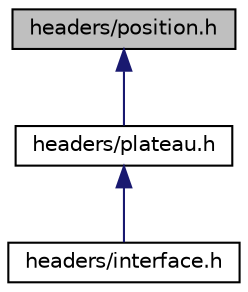 digraph "headers/position.h"
{
 // LATEX_PDF_SIZE
  edge [fontname="Helvetica",fontsize="10",labelfontname="Helvetica",labelfontsize="10"];
  node [fontname="Helvetica",fontsize="10",shape=record];
  Node1 [label="headers/position.h",height=0.2,width=0.4,color="black", fillcolor="grey75", style="filled", fontcolor="black",tooltip="Fichier contenant la structure liée à la position de la carte sur la grille."];
  Node1 -> Node2 [dir="back",color="midnightblue",fontsize="10",style="solid"];
  Node2 [label="headers/plateau.h",height=0.2,width=0.4,color="black", fillcolor="white", style="filled",URL="$plateau_8h.html",tooltip="Fichier contenant la structure et les fonctions liées à notre plateau de jeu."];
  Node2 -> Node3 [dir="back",color="midnightblue",fontsize="10",style="solid"];
  Node3 [label="headers/interface.h",height=0.2,width=0.4,color="black", fillcolor="white", style="filled",URL="$interface_8h.html",tooltip="Fichier qui contient les fonctions faisant appel à des interactions utilisateurs et à des affichages."];
}

